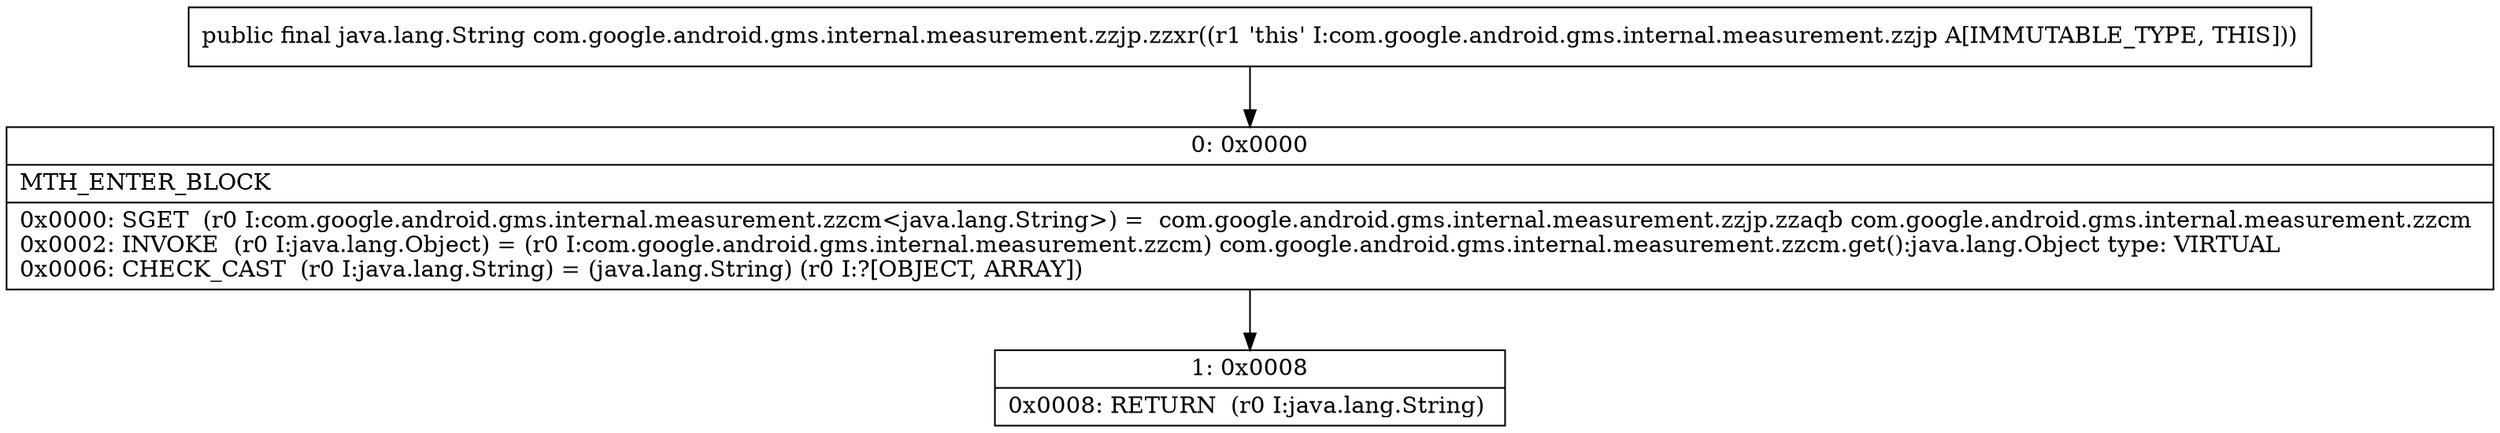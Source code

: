 digraph "CFG forcom.google.android.gms.internal.measurement.zzjp.zzxr()Ljava\/lang\/String;" {
Node_0 [shape=record,label="{0\:\ 0x0000|MTH_ENTER_BLOCK\l|0x0000: SGET  (r0 I:com.google.android.gms.internal.measurement.zzcm\<java.lang.String\>) =  com.google.android.gms.internal.measurement.zzjp.zzaqb com.google.android.gms.internal.measurement.zzcm \l0x0002: INVOKE  (r0 I:java.lang.Object) = (r0 I:com.google.android.gms.internal.measurement.zzcm) com.google.android.gms.internal.measurement.zzcm.get():java.lang.Object type: VIRTUAL \l0x0006: CHECK_CAST  (r0 I:java.lang.String) = (java.lang.String) (r0 I:?[OBJECT, ARRAY]) \l}"];
Node_1 [shape=record,label="{1\:\ 0x0008|0x0008: RETURN  (r0 I:java.lang.String) \l}"];
MethodNode[shape=record,label="{public final java.lang.String com.google.android.gms.internal.measurement.zzjp.zzxr((r1 'this' I:com.google.android.gms.internal.measurement.zzjp A[IMMUTABLE_TYPE, THIS])) }"];
MethodNode -> Node_0;
Node_0 -> Node_1;
}

